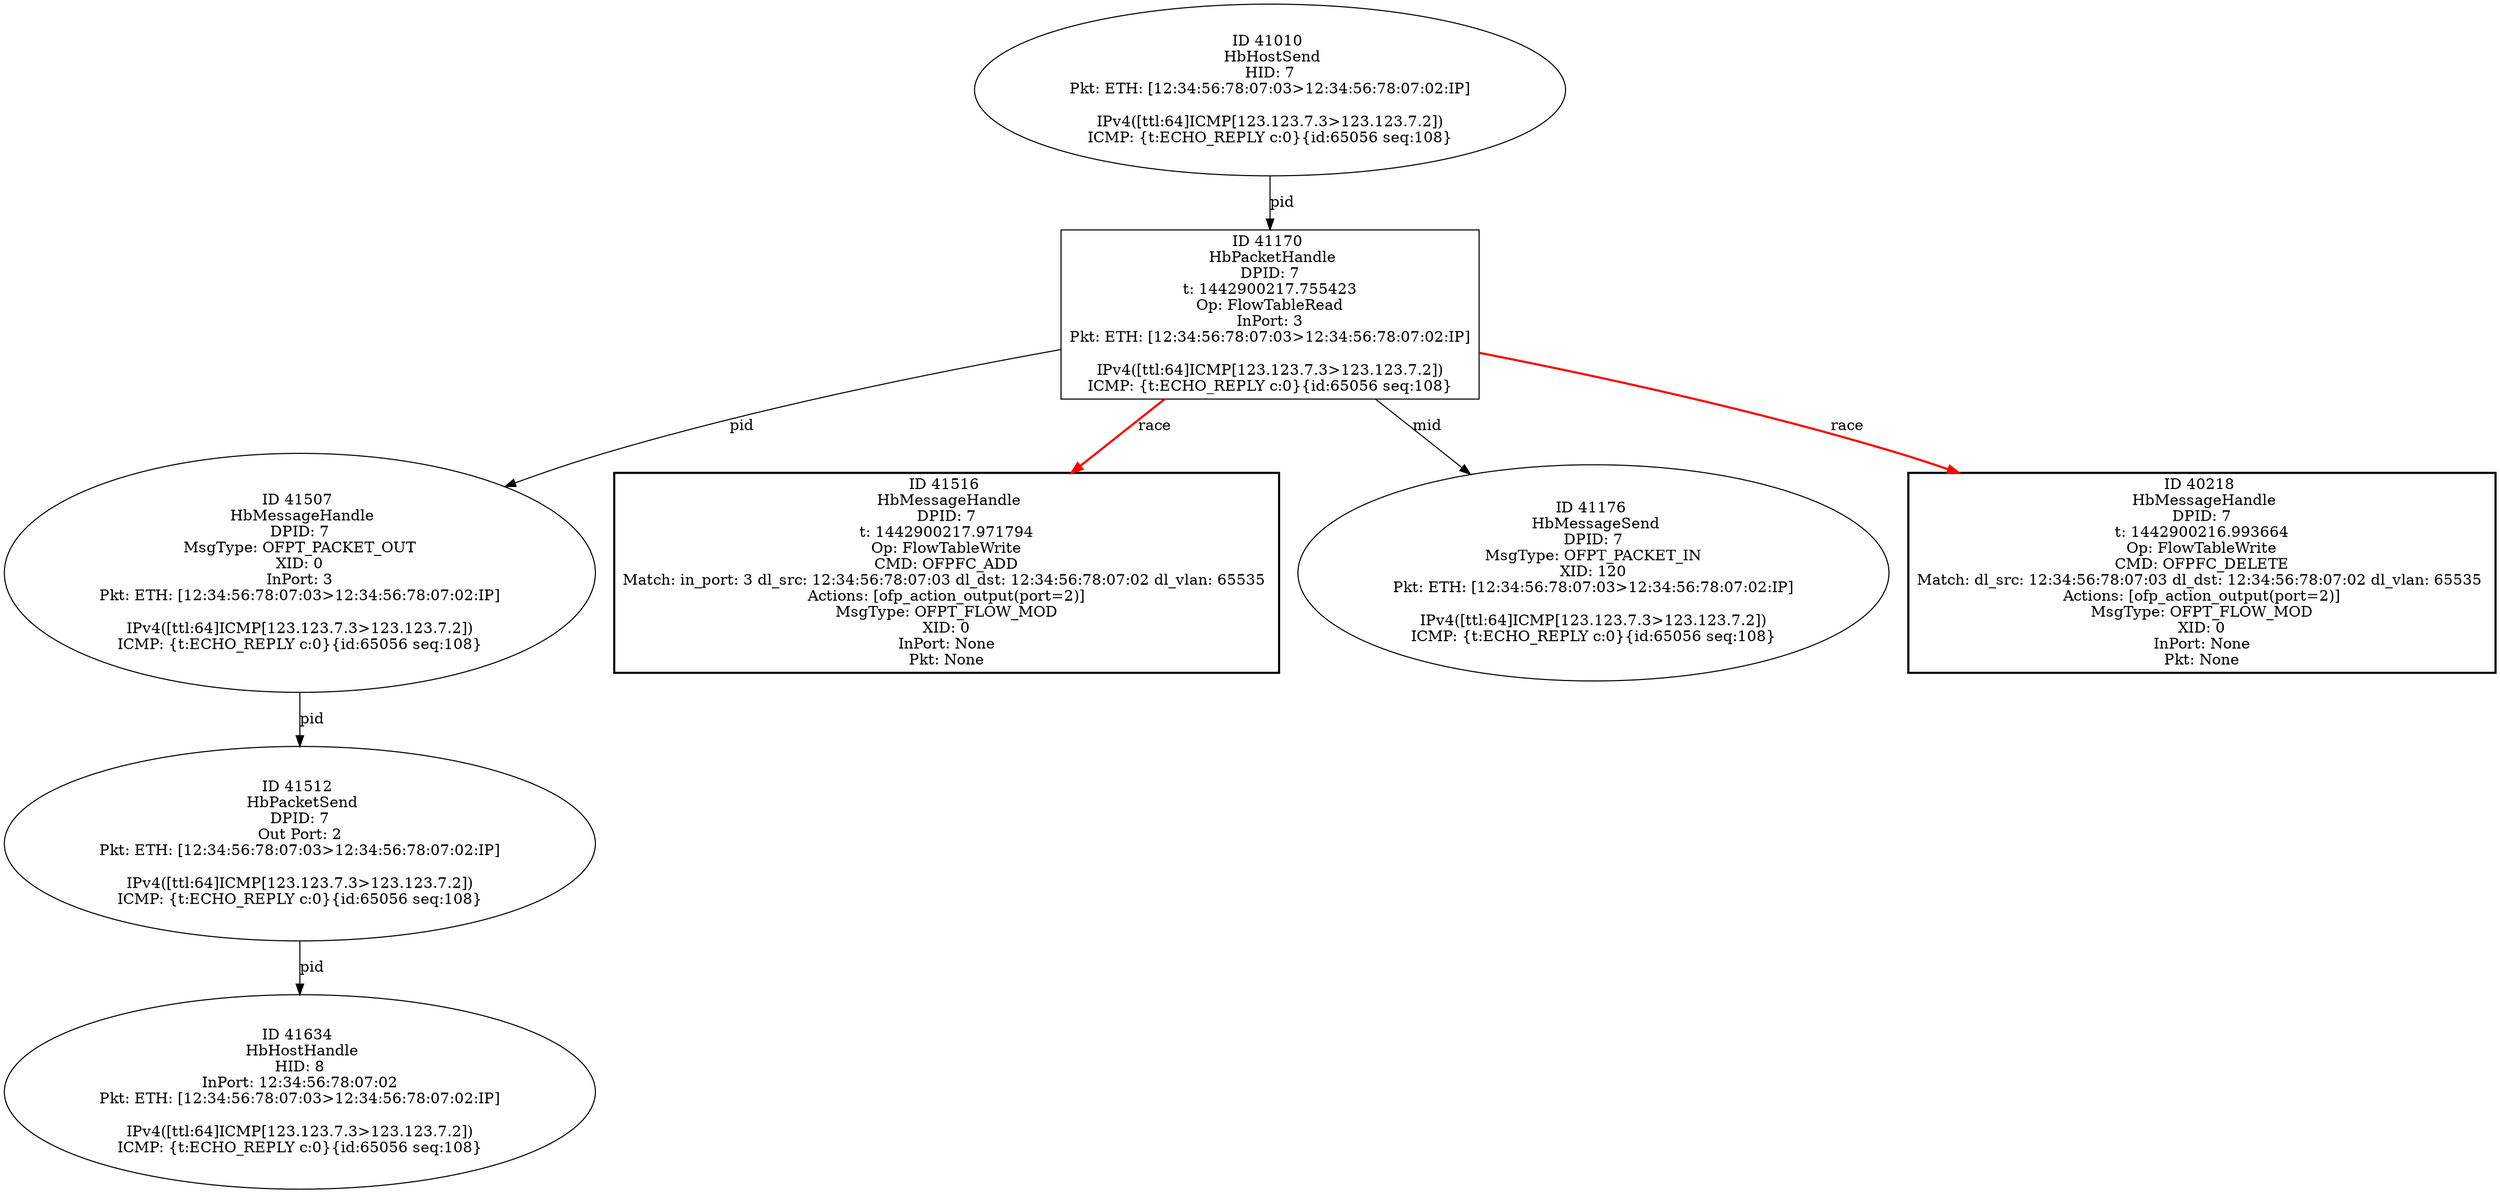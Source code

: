 strict digraph G {
41634 [shape=oval, event=<hb_events.HbHostHandle object at 0x110ac0fd0>, label="ID 41634 
 HbHostHandle
HID: 8
InPort: 12:34:56:78:07:02
Pkt: ETH: [12:34:56:78:07:03>12:34:56:78:07:02:IP]

IPv4([ttl:64]ICMP[123.123.7.3>123.123.7.2])
ICMP: {t:ECHO_REPLY c:0}{id:65056 seq:108}"];
41507 [shape=oval, event=<hb_events.HbMessageHandle object at 0x110a5a790>, label="ID 41507 
 HbMessageHandle
DPID: 7
MsgType: OFPT_PACKET_OUT
XID: 0
InPort: 3
Pkt: ETH: [12:34:56:78:07:03>12:34:56:78:07:02:IP]

IPv4([ttl:64]ICMP[123.123.7.3>123.123.7.2])
ICMP: {t:ECHO_REPLY c:0}{id:65056 seq:108}"];
41512 [shape=oval, event=<hb_events.HbPacketSend object at 0x110a95090>, label="ID 41512 
 HbPacketSend
DPID: 7
Out Port: 2
Pkt: ETH: [12:34:56:78:07:03>12:34:56:78:07:02:IP]

IPv4([ttl:64]ICMP[123.123.7.3>123.123.7.2])
ICMP: {t:ECHO_REPLY c:0}{id:65056 seq:108}"];
41516 [shape=box, style=bold, event=<hb_events.HbMessageHandle object at 0x110a95450>, label="ID 41516 
 HbMessageHandle
DPID: 7
t: 1442900217.971794
Op: FlowTableWrite
CMD: OFPFC_ADD
Match: in_port: 3 dl_src: 12:34:56:78:07:03 dl_dst: 12:34:56:78:07:02 dl_vlan: 65535 
Actions: [ofp_action_output(port=2)]
MsgType: OFPT_FLOW_MOD
XID: 0
InPort: None
Pkt: None"];
41170 [shape=box, event=<hb_events.HbPacketHandle object at 0x1109f1810>, label="ID 41170 
 HbPacketHandle
DPID: 7
t: 1442900217.755423
Op: FlowTableRead
InPort: 3
Pkt: ETH: [12:34:56:78:07:03>12:34:56:78:07:02:IP]

IPv4([ttl:64]ICMP[123.123.7.3>123.123.7.2])
ICMP: {t:ECHO_REPLY c:0}{id:65056 seq:108}"];
41010 [shape=oval, event=<hb_events.HbHostSend object at 0x1109aad10>, label="ID 41010 
 HbHostSend
HID: 7
Pkt: ETH: [12:34:56:78:07:03>12:34:56:78:07:02:IP]

IPv4([ttl:64]ICMP[123.123.7.3>123.123.7.2])
ICMP: {t:ECHO_REPLY c:0}{id:65056 seq:108}"];
41176 [shape=oval, event=<hb_events.HbMessageSend object at 0x1109f1f50>, label="ID 41176 
 HbMessageSend
DPID: 7
MsgType: OFPT_PACKET_IN
XID: 120
Pkt: ETH: [12:34:56:78:07:03>12:34:56:78:07:02:IP]

IPv4([ttl:64]ICMP[123.123.7.3>123.123.7.2])
ICMP: {t:ECHO_REPLY c:0}{id:65056 seq:108}"];
40218 [shape=box, style=bold, event=<hb_events.HbMessageHandle object at 0x110899210>, label="ID 40218 
 HbMessageHandle
DPID: 7
t: 1442900216.993664
Op: FlowTableWrite
CMD: OFPFC_DELETE
Match: dl_src: 12:34:56:78:07:03 dl_dst: 12:34:56:78:07:02 dl_vlan: 65535 
Actions: [ofp_action_output(port=2)]
MsgType: OFPT_FLOW_MOD
XID: 0
InPort: None
Pkt: None"];
41507 -> 41512  [rel=pid, label=pid];
41512 -> 41634  [rel=pid, label=pid];
41170 -> 41176  [rel=mid, label=mid];
41170 -> 40218  [harmful=True, color=red, style=bold, rel=race, label=race];
41170 -> 41507  [rel=pid, label=pid];
41170 -> 41516  [harmful=True, color=red, style=bold, rel=race, label=race];
41010 -> 41170  [rel=pid, label=pid];
}
